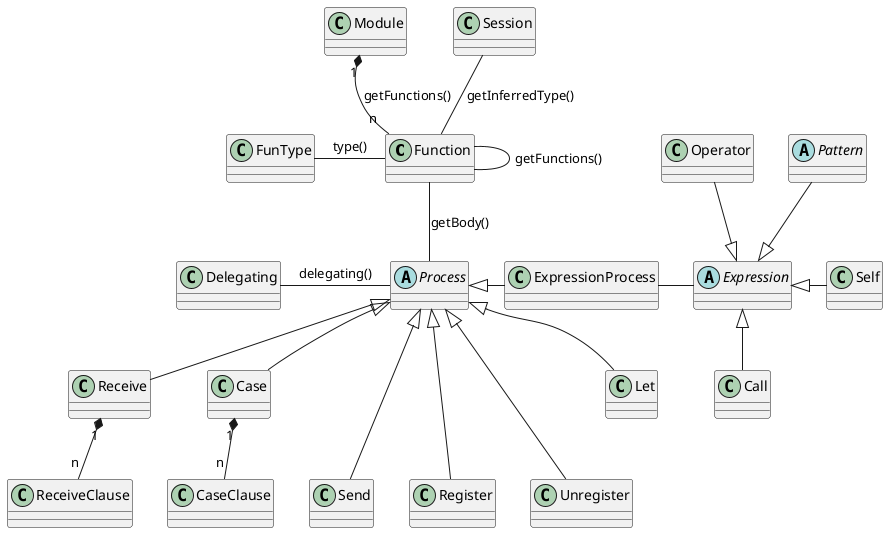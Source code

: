 @startuml
'https://plantuml.com/class-diagram

class Function

class Function {
}

Function -- Function:getFunctions()

abstract class Process{
}

class Module{
}

class FunType{
}

class Receive{
}
class Case{
}

class ExpressionProcess
abstract class Expression{
}

Module "1" *-- "n" Function:getFunctions()
Function  --  Process: getBody()
Session -- Function: getInferredType()
FunType - Function: type()
ExpressionProcess - Expression
Process <|--- Send
Process <|--- Register
Process <|--- Unregister
Process <|-- Receive
Process <|-- Case
Process <|-- Let
Process <|- ExpressionProcess

class Operator{

}

class Call{

}

Operator --|> Expression
Expression <|- Self
Expression <|-- Call
abstract Pattern
Pattern --|> Expression


class ReceiveClause{
}
class CaseClause{

}

Receive "1" *-- "n" ReceiveClause
Case "1" *-- "n" CaseClause

class Delegating {
}

Delegating - Process:delegating()

@enduml